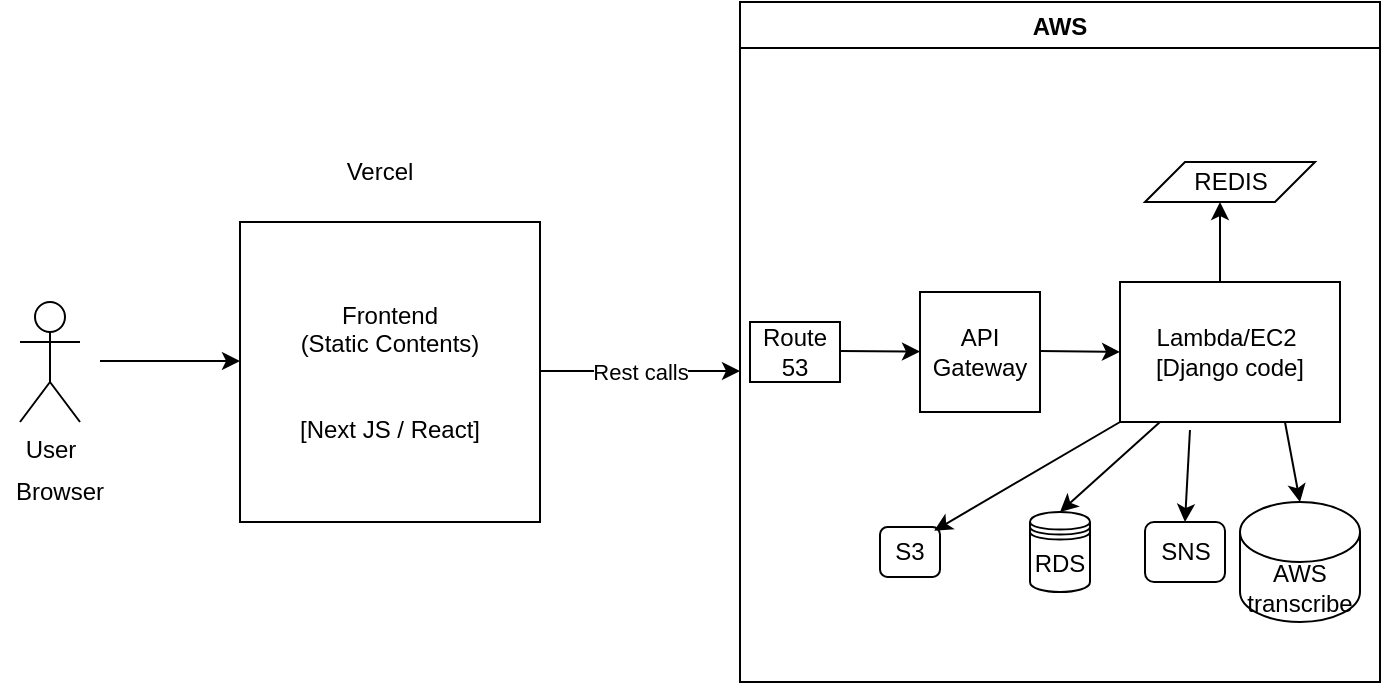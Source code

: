 <mxfile version="20.2.3" type="github">
  <diagram id="C8Z_L6T-wn7IVs20T2Ki" name="Page-1">
    <mxGraphModel dx="946" dy="646" grid="1" gridSize="10" guides="1" tooltips="1" connect="1" arrows="1" fold="1" page="1" pageScale="1" pageWidth="850" pageHeight="1100" math="0" shadow="0">
      <root>
        <mxCell id="0" />
        <mxCell id="1" parent="0" />
        <mxCell id="KFUXzflfJGB-upfnC038-1" value="User&lt;br&gt;" style="shape=umlActor;verticalLabelPosition=bottom;verticalAlign=top;html=1;outlineConnect=0;" vertex="1" parent="1">
          <mxGeometry x="30" y="250" width="30" height="60" as="geometry" />
        </mxCell>
        <mxCell id="KFUXzflfJGB-upfnC038-4" value="" style="endArrow=classic;html=1;rounded=0;" edge="1" parent="1">
          <mxGeometry width="50" height="50" relative="1" as="geometry">
            <mxPoint x="70" y="279.5" as="sourcePoint" />
            <mxPoint x="140" y="279.5" as="targetPoint" />
          </mxGeometry>
        </mxCell>
        <mxCell id="KFUXzflfJGB-upfnC038-5" value="Browser" style="text;html=1;strokeColor=none;fillColor=none;align=center;verticalAlign=middle;whiteSpace=wrap;rounded=0;" vertex="1" parent="1">
          <mxGeometry x="20" y="330" width="60" height="30" as="geometry" />
        </mxCell>
        <mxCell id="KFUXzflfJGB-upfnC038-6" value="Frontend&lt;br&gt;(Static Contents)&lt;br&gt;&lt;br&gt;&lt;br&gt;[Next JS / React]&lt;br&gt;" style="whiteSpace=wrap;html=1;aspect=fixed;" vertex="1" parent="1">
          <mxGeometry x="140" y="210" width="150" height="150" as="geometry" />
        </mxCell>
        <mxCell id="KFUXzflfJGB-upfnC038-7" value="Vercel" style="text;html=1;strokeColor=none;fillColor=none;align=center;verticalAlign=middle;whiteSpace=wrap;rounded=0;" vertex="1" parent="1">
          <mxGeometry x="180" y="170" width="60" height="30" as="geometry" />
        </mxCell>
        <mxCell id="KFUXzflfJGB-upfnC038-8" value="" style="endArrow=classic;html=1;rounded=0;" edge="1" parent="1">
          <mxGeometry relative="1" as="geometry">
            <mxPoint x="290" y="284.5" as="sourcePoint" />
            <mxPoint x="390" y="284.5" as="targetPoint" />
          </mxGeometry>
        </mxCell>
        <mxCell id="KFUXzflfJGB-upfnC038-9" value="Rest calls" style="edgeLabel;resizable=0;html=1;align=center;verticalAlign=middle;" connectable="0" vertex="1" parent="KFUXzflfJGB-upfnC038-8">
          <mxGeometry relative="1" as="geometry" />
        </mxCell>
        <mxCell id="KFUXzflfJGB-upfnC038-10" value="AWS" style="swimlane;" vertex="1" parent="1">
          <mxGeometry x="390" y="100" width="320" height="340" as="geometry" />
        </mxCell>
        <mxCell id="KFUXzflfJGB-upfnC038-11" value="Route 53" style="rounded=0;whiteSpace=wrap;html=1;" vertex="1" parent="KFUXzflfJGB-upfnC038-10">
          <mxGeometry x="5" y="160" width="45" height="30" as="geometry" />
        </mxCell>
        <mxCell id="KFUXzflfJGB-upfnC038-12" value="" style="endArrow=classic;html=1;rounded=0;" edge="1" parent="KFUXzflfJGB-upfnC038-10" target="KFUXzflfJGB-upfnC038-13">
          <mxGeometry width="50" height="50" relative="1" as="geometry">
            <mxPoint x="50" y="174.5" as="sourcePoint" />
            <mxPoint x="80" y="175" as="targetPoint" />
          </mxGeometry>
        </mxCell>
        <mxCell id="KFUXzflfJGB-upfnC038-13" value="API Gateway" style="rounded=0;whiteSpace=wrap;html=1;" vertex="1" parent="KFUXzflfJGB-upfnC038-10">
          <mxGeometry x="90" y="145" width="60" height="60" as="geometry" />
        </mxCell>
        <mxCell id="KFUXzflfJGB-upfnC038-14" value="" style="endArrow=classic;html=1;rounded=0;" edge="1" parent="KFUXzflfJGB-upfnC038-10">
          <mxGeometry width="50" height="50" relative="1" as="geometry">
            <mxPoint x="150" y="174.5" as="sourcePoint" />
            <mxPoint x="190" y="175" as="targetPoint" />
          </mxGeometry>
        </mxCell>
        <mxCell id="KFUXzflfJGB-upfnC038-15" value="Lambda/EC2&amp;nbsp;&lt;br&gt;[Django code]" style="rounded=0;whiteSpace=wrap;html=1;" vertex="1" parent="KFUXzflfJGB-upfnC038-10">
          <mxGeometry x="190" y="140" width="110" height="70" as="geometry" />
        </mxCell>
        <mxCell id="KFUXzflfJGB-upfnC038-16" value="" style="endArrow=classic;html=1;rounded=0;" edge="1" parent="KFUXzflfJGB-upfnC038-10">
          <mxGeometry width="50" height="50" relative="1" as="geometry">
            <mxPoint x="240" y="140" as="sourcePoint" />
            <mxPoint x="240" y="100" as="targetPoint" />
          </mxGeometry>
        </mxCell>
        <mxCell id="KFUXzflfJGB-upfnC038-17" value="AWS transcribe" style="shape=cylinder3;whiteSpace=wrap;html=1;boundedLbl=1;backgroundOutline=1;size=15;" vertex="1" parent="KFUXzflfJGB-upfnC038-10">
          <mxGeometry x="250" y="250" width="60" height="60" as="geometry" />
        </mxCell>
        <mxCell id="KFUXzflfJGB-upfnC038-18" value="REDIS" style="shape=parallelogram;perimeter=parallelogramPerimeter;whiteSpace=wrap;html=1;fixedSize=1;" vertex="1" parent="KFUXzflfJGB-upfnC038-10">
          <mxGeometry x="202.5" y="80" width="85" height="20" as="geometry" />
        </mxCell>
        <mxCell id="KFUXzflfJGB-upfnC038-20" value="" style="endArrow=classic;html=1;rounded=0;entryX=0.5;entryY=0;entryDx=0;entryDy=0;entryPerimeter=0;exitX=0.75;exitY=1;exitDx=0;exitDy=0;" edge="1" parent="KFUXzflfJGB-upfnC038-10" source="KFUXzflfJGB-upfnC038-15" target="KFUXzflfJGB-upfnC038-17">
          <mxGeometry width="50" height="50" relative="1" as="geometry">
            <mxPoint x="210" y="210" as="sourcePoint" />
            <mxPoint x="210" y="270" as="targetPoint" />
          </mxGeometry>
        </mxCell>
        <mxCell id="KFUXzflfJGB-upfnC038-21" value="S3" style="rounded=1;whiteSpace=wrap;html=1;" vertex="1" parent="KFUXzflfJGB-upfnC038-10">
          <mxGeometry x="70" y="262.5" width="30" height="25" as="geometry" />
        </mxCell>
        <mxCell id="KFUXzflfJGB-upfnC038-22" value="" style="endArrow=classic;html=1;rounded=0;entryX=0.855;entryY=0;entryDx=0;entryDy=4.35;entryPerimeter=0;exitX=0;exitY=1;exitDx=0;exitDy=0;" edge="1" parent="KFUXzflfJGB-upfnC038-10" source="KFUXzflfJGB-upfnC038-15">
          <mxGeometry width="50" height="50" relative="1" as="geometry">
            <mxPoint x="142.9" y="220" as="sourcePoint" />
            <mxPoint x="97.1" y="264.35" as="targetPoint" />
          </mxGeometry>
        </mxCell>
        <mxCell id="KFUXzflfJGB-upfnC038-23" value="SNS" style="rounded=1;whiteSpace=wrap;html=1;" vertex="1" parent="KFUXzflfJGB-upfnC038-10">
          <mxGeometry x="202.5" y="260" width="40" height="30" as="geometry" />
        </mxCell>
        <mxCell id="KFUXzflfJGB-upfnC038-24" value="" style="endArrow=classic;html=1;rounded=0;entryX=0.5;entryY=0;entryDx=0;entryDy=0;exitX=0.318;exitY=1.057;exitDx=0;exitDy=0;exitPerimeter=0;" edge="1" parent="KFUXzflfJGB-upfnC038-10" source="KFUXzflfJGB-upfnC038-15" target="KFUXzflfJGB-upfnC038-23">
          <mxGeometry width="50" height="50" relative="1" as="geometry">
            <mxPoint x="223" y="220" as="sourcePoint" />
            <mxPoint x="174.2" y="264.35" as="targetPoint" />
          </mxGeometry>
        </mxCell>
        <mxCell id="KFUXzflfJGB-upfnC038-25" value="RDS" style="shape=datastore;whiteSpace=wrap;html=1;" vertex="1" parent="KFUXzflfJGB-upfnC038-10">
          <mxGeometry x="145" y="255" width="30" height="40" as="geometry" />
        </mxCell>
        <mxCell id="KFUXzflfJGB-upfnC038-27" value="" style="endArrow=classic;html=1;rounded=0;entryX=0.5;entryY=0;entryDx=0;entryDy=0;" edge="1" parent="KFUXzflfJGB-upfnC038-10" target="KFUXzflfJGB-upfnC038-25">
          <mxGeometry width="50" height="50" relative="1" as="geometry">
            <mxPoint x="210" y="210" as="sourcePoint" />
            <mxPoint x="160" y="250" as="targetPoint" />
          </mxGeometry>
        </mxCell>
      </root>
    </mxGraphModel>
  </diagram>
</mxfile>
